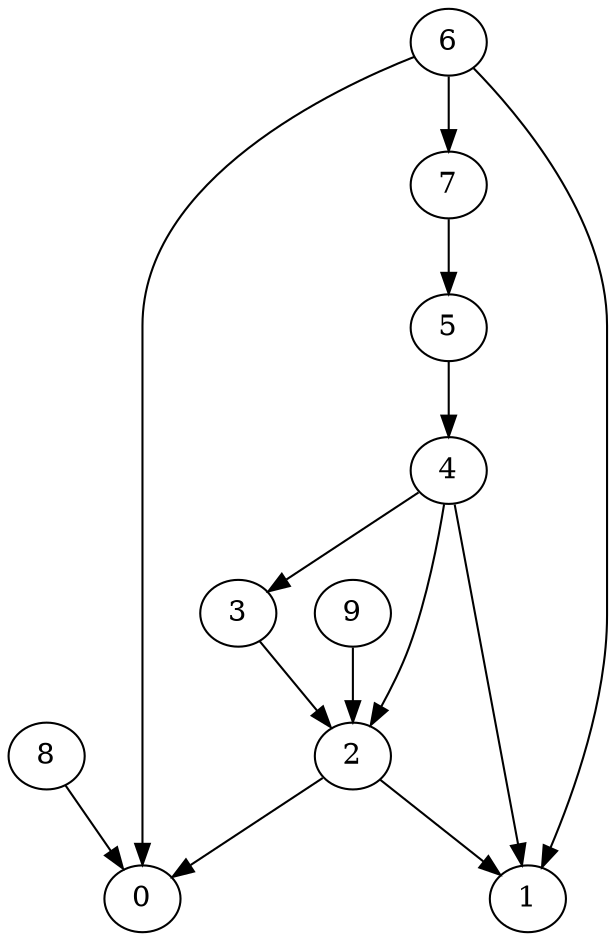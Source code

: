 digraph G {
  graph [splines=true overlap=false]
  node  [shape=ellipse, width=0.3, height=0.3]
  0 [label="0"];
  1 [label="1"];
  2 [label="2"];
  3 [label="3"];
  4 [label="4"];
  5 [label="5"];
  6 [label="6"];
  7 [label="7"];
  8 [label="8"];
  9 [label="9"];
  2 -> 0;
  2 -> 1;
  3 -> 2;
  4 -> 1;
  4 -> 2;
  4 -> 3;
  5 -> 4;
  6 -> 0;
  6 -> 1;
  6 -> 7;
  7 -> 5;
  8 -> 0;
  9 -> 2;
}
